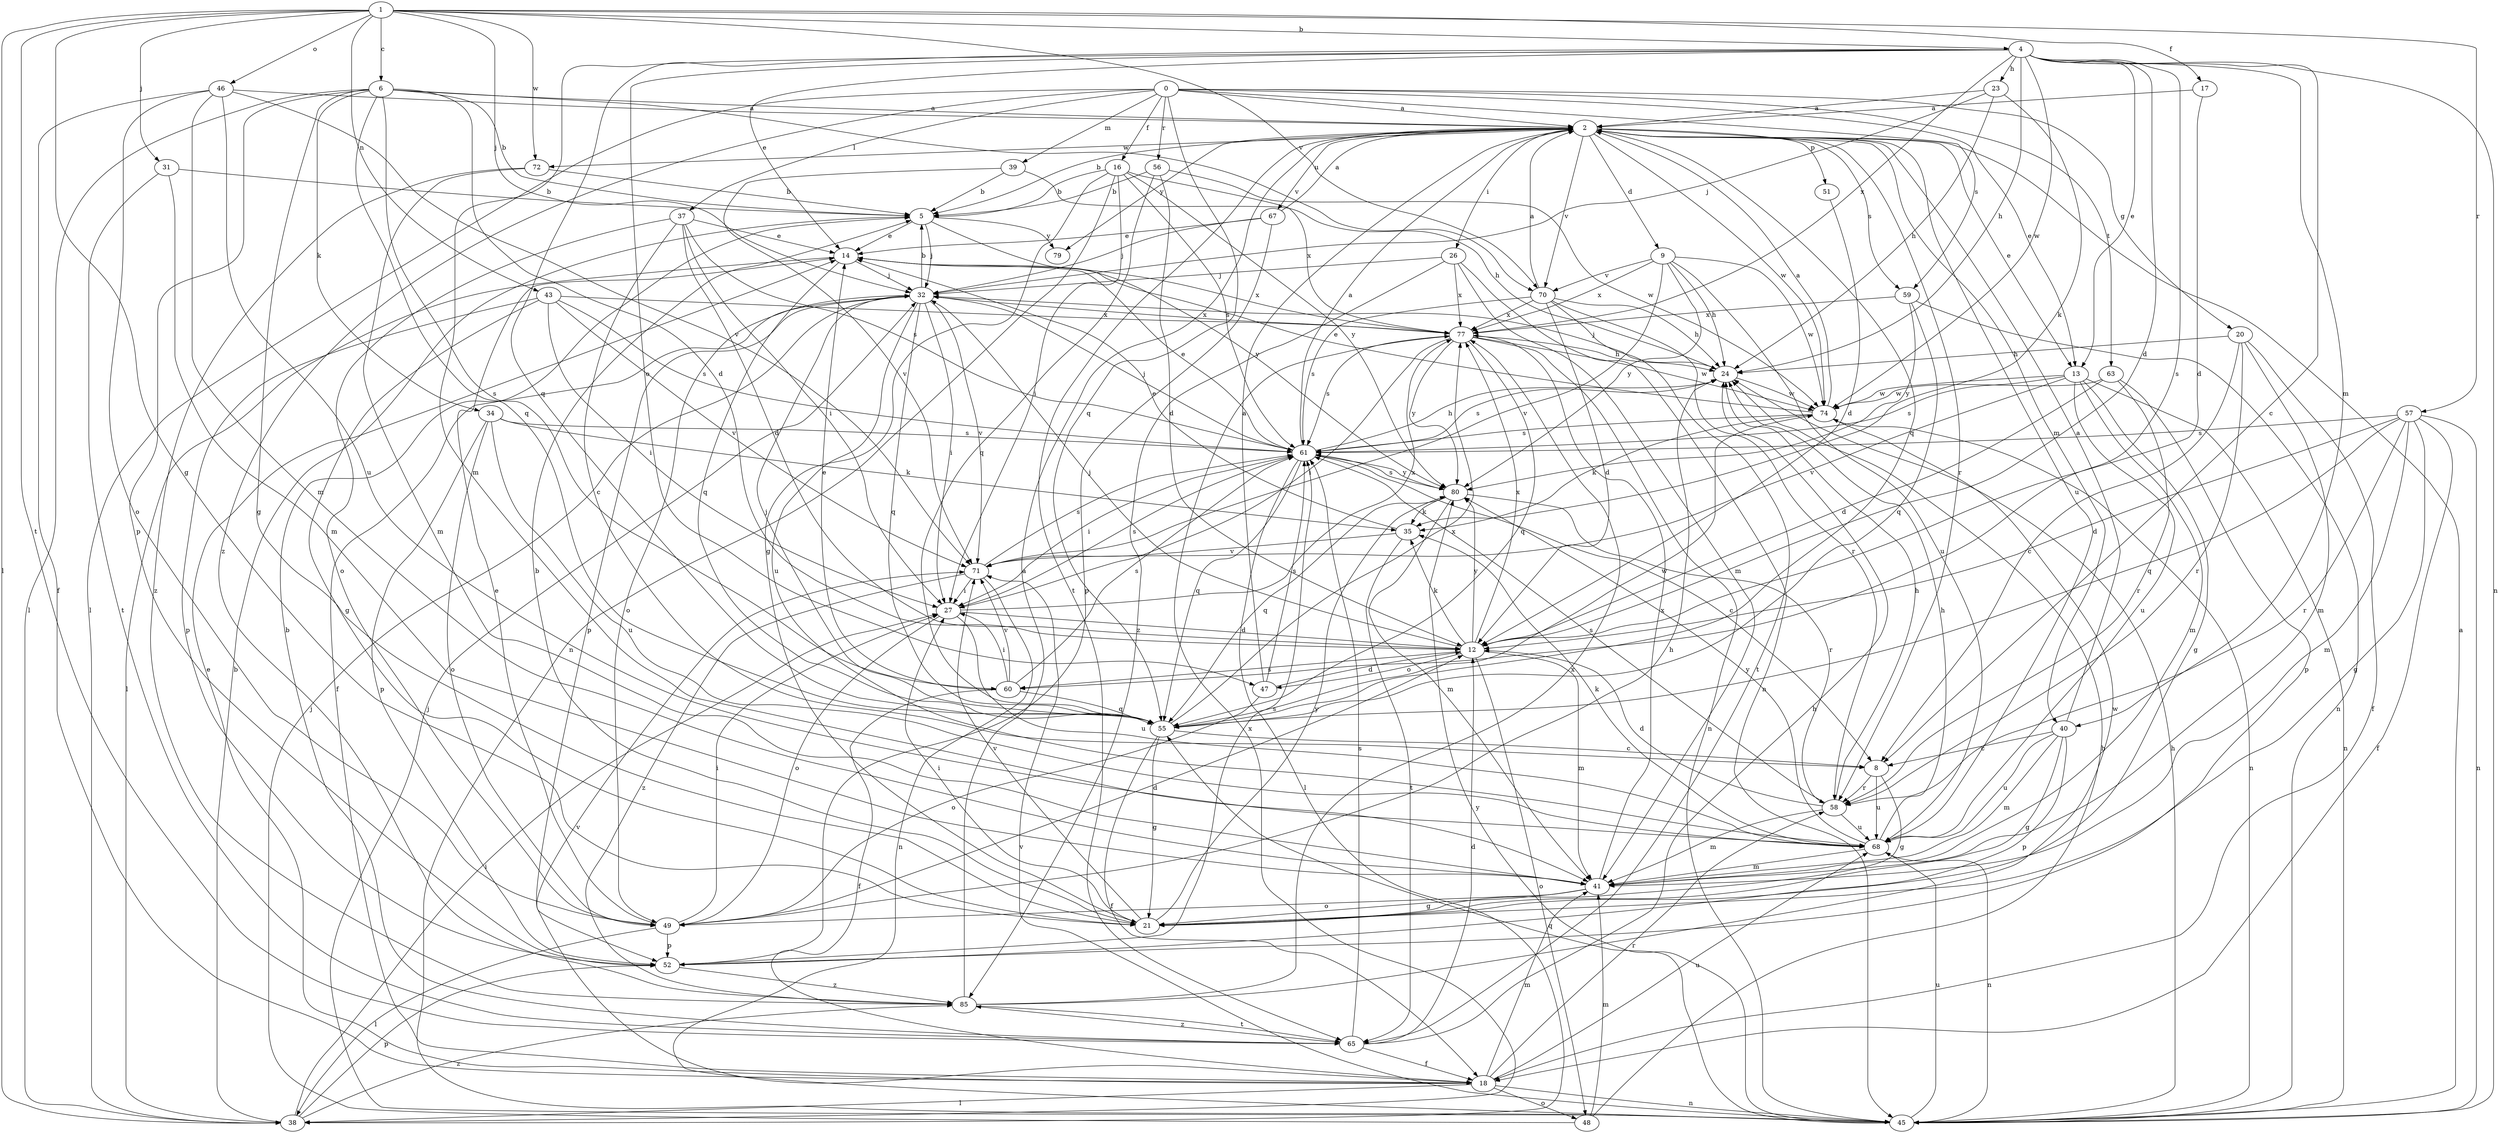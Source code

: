 strict digraph  {
0;
1;
2;
4;
5;
6;
8;
9;
12;
13;
14;
16;
17;
18;
20;
21;
23;
24;
26;
27;
31;
32;
34;
35;
37;
38;
39;
40;
41;
43;
45;
46;
47;
48;
49;
51;
52;
55;
56;
57;
58;
59;
60;
61;
63;
65;
67;
68;
70;
71;
72;
74;
77;
79;
80;
85;
0 -> 2  [label=a];
0 -> 13  [label=e];
0 -> 16  [label=f];
0 -> 20  [label=g];
0 -> 37  [label=l];
0 -> 38  [label=l];
0 -> 39  [label=m];
0 -> 55  [label=q];
0 -> 56  [label=r];
0 -> 59  [label=s];
0 -> 63  [label=t];
0 -> 85  [label=z];
1 -> 4  [label=b];
1 -> 6  [label=c];
1 -> 17  [label=f];
1 -> 21  [label=g];
1 -> 31  [label=j];
1 -> 32  [label=j];
1 -> 38  [label=l];
1 -> 43  [label=n];
1 -> 46  [label=o];
1 -> 57  [label=r];
1 -> 65  [label=t];
1 -> 70  [label=v];
1 -> 72  [label=w];
2 -> 5  [label=b];
2 -> 9  [label=d];
2 -> 13  [label=e];
2 -> 26  [label=i];
2 -> 40  [label=m];
2 -> 51  [label=p];
2 -> 55  [label=q];
2 -> 58  [label=r];
2 -> 59  [label=s];
2 -> 65  [label=t];
2 -> 67  [label=u];
2 -> 68  [label=u];
2 -> 70  [label=v];
2 -> 72  [label=w];
2 -> 74  [label=w];
2 -> 79  [label=y];
4 -> 8  [label=c];
4 -> 12  [label=d];
4 -> 13  [label=e];
4 -> 14  [label=e];
4 -> 23  [label=h];
4 -> 24  [label=h];
4 -> 40  [label=m];
4 -> 41  [label=m];
4 -> 45  [label=n];
4 -> 47  [label=o];
4 -> 55  [label=q];
4 -> 60  [label=s];
4 -> 74  [label=w];
4 -> 77  [label=x];
5 -> 14  [label=e];
5 -> 32  [label=j];
5 -> 79  [label=y];
5 -> 80  [label=y];
6 -> 2  [label=a];
6 -> 5  [label=b];
6 -> 12  [label=d];
6 -> 21  [label=g];
6 -> 34  [label=k];
6 -> 38  [label=l];
6 -> 52  [label=p];
6 -> 55  [label=q];
6 -> 60  [label=s];
6 -> 70  [label=v];
8 -> 21  [label=g];
8 -> 58  [label=r];
8 -> 68  [label=u];
9 -> 24  [label=h];
9 -> 68  [label=u];
9 -> 70  [label=v];
9 -> 71  [label=v];
9 -> 74  [label=w];
9 -> 77  [label=x];
9 -> 80  [label=y];
12 -> 32  [label=j];
12 -> 35  [label=k];
12 -> 41  [label=m];
12 -> 47  [label=o];
12 -> 48  [label=o];
12 -> 60  [label=s];
12 -> 77  [label=x];
12 -> 80  [label=y];
13 -> 21  [label=g];
13 -> 41  [label=m];
13 -> 45  [label=n];
13 -> 61  [label=s];
13 -> 68  [label=u];
13 -> 71  [label=v];
13 -> 74  [label=w];
14 -> 32  [label=j];
14 -> 38  [label=l];
14 -> 55  [label=q];
14 -> 77  [label=x];
16 -> 5  [label=b];
16 -> 21  [label=g];
16 -> 27  [label=i];
16 -> 45  [label=n];
16 -> 61  [label=s];
16 -> 77  [label=x];
16 -> 80  [label=y];
17 -> 2  [label=a];
17 -> 12  [label=d];
18 -> 14  [label=e];
18 -> 38  [label=l];
18 -> 41  [label=m];
18 -> 45  [label=n];
18 -> 48  [label=o];
18 -> 58  [label=r];
18 -> 68  [label=u];
18 -> 71  [label=v];
20 -> 8  [label=c];
20 -> 18  [label=f];
20 -> 24  [label=h];
20 -> 41  [label=m];
20 -> 58  [label=r];
21 -> 5  [label=b];
21 -> 27  [label=i];
21 -> 71  [label=v];
21 -> 80  [label=y];
23 -> 2  [label=a];
23 -> 24  [label=h];
23 -> 32  [label=j];
23 -> 35  [label=k];
24 -> 32  [label=j];
24 -> 61  [label=s];
24 -> 74  [label=w];
26 -> 32  [label=j];
26 -> 41  [label=m];
26 -> 45  [label=n];
26 -> 77  [label=x];
26 -> 85  [label=z];
27 -> 12  [label=d];
27 -> 49  [label=o];
27 -> 61  [label=s];
27 -> 68  [label=u];
27 -> 77  [label=x];
31 -> 5  [label=b];
31 -> 41  [label=m];
31 -> 65  [label=t];
32 -> 5  [label=b];
32 -> 18  [label=f];
32 -> 27  [label=i];
32 -> 49  [label=o];
32 -> 52  [label=p];
32 -> 55  [label=q];
32 -> 68  [label=u];
32 -> 71  [label=v];
32 -> 77  [label=x];
34 -> 35  [label=k];
34 -> 49  [label=o];
34 -> 52  [label=p];
34 -> 61  [label=s];
34 -> 68  [label=u];
35 -> 14  [label=e];
35 -> 65  [label=t];
35 -> 71  [label=v];
37 -> 8  [label=c];
37 -> 12  [label=d];
37 -> 14  [label=e];
37 -> 27  [label=i];
37 -> 49  [label=o];
37 -> 61  [label=s];
38 -> 5  [label=b];
38 -> 27  [label=i];
38 -> 52  [label=p];
38 -> 77  [label=x];
38 -> 85  [label=z];
39 -> 5  [label=b];
39 -> 24  [label=h];
39 -> 71  [label=v];
40 -> 2  [label=a];
40 -> 8  [label=c];
40 -> 21  [label=g];
40 -> 41  [label=m];
40 -> 52  [label=p];
40 -> 68  [label=u];
41 -> 21  [label=g];
41 -> 49  [label=o];
41 -> 77  [label=x];
43 -> 21  [label=g];
43 -> 27  [label=i];
43 -> 52  [label=p];
43 -> 61  [label=s];
43 -> 71  [label=v];
43 -> 77  [label=x];
45 -> 2  [label=a];
45 -> 24  [label=h];
45 -> 32  [label=j];
45 -> 55  [label=q];
45 -> 68  [label=u];
45 -> 71  [label=v];
45 -> 80  [label=y];
46 -> 2  [label=a];
46 -> 18  [label=f];
46 -> 41  [label=m];
46 -> 49  [label=o];
46 -> 68  [label=u];
46 -> 71  [label=v];
47 -> 2  [label=a];
47 -> 12  [label=d];
47 -> 49  [label=o];
47 -> 61  [label=s];
48 -> 24  [label=h];
48 -> 32  [label=j];
48 -> 41  [label=m];
49 -> 12  [label=d];
49 -> 14  [label=e];
49 -> 24  [label=h];
49 -> 27  [label=i];
49 -> 38  [label=l];
49 -> 52  [label=p];
51 -> 12  [label=d];
52 -> 61  [label=s];
52 -> 85  [label=z];
55 -> 8  [label=c];
55 -> 18  [label=f];
55 -> 21  [label=g];
55 -> 32  [label=j];
55 -> 74  [label=w];
55 -> 77  [label=x];
56 -> 5  [label=b];
56 -> 12  [label=d];
56 -> 55  [label=q];
56 -> 74  [label=w];
57 -> 12  [label=d];
57 -> 18  [label=f];
57 -> 21  [label=g];
57 -> 41  [label=m];
57 -> 45  [label=n];
57 -> 55  [label=q];
57 -> 58  [label=r];
57 -> 61  [label=s];
58 -> 12  [label=d];
58 -> 24  [label=h];
58 -> 41  [label=m];
58 -> 61  [label=s];
58 -> 68  [label=u];
59 -> 45  [label=n];
59 -> 55  [label=q];
59 -> 77  [label=x];
59 -> 80  [label=y];
60 -> 14  [label=e];
60 -> 18  [label=f];
60 -> 27  [label=i];
60 -> 55  [label=q];
60 -> 61  [label=s];
60 -> 71  [label=v];
61 -> 2  [label=a];
61 -> 8  [label=c];
61 -> 14  [label=e];
61 -> 24  [label=h];
61 -> 27  [label=i];
61 -> 32  [label=j];
61 -> 38  [label=l];
61 -> 55  [label=q];
61 -> 80  [label=y];
63 -> 12  [label=d];
63 -> 52  [label=p];
63 -> 58  [label=r];
63 -> 74  [label=w];
65 -> 5  [label=b];
65 -> 12  [label=d];
65 -> 18  [label=f];
65 -> 24  [label=h];
65 -> 61  [label=s];
65 -> 85  [label=z];
67 -> 2  [label=a];
67 -> 14  [label=e];
67 -> 32  [label=j];
67 -> 52  [label=p];
68 -> 24  [label=h];
68 -> 35  [label=k];
68 -> 41  [label=m];
68 -> 45  [label=n];
68 -> 80  [label=y];
70 -> 2  [label=a];
70 -> 12  [label=d];
70 -> 24  [label=h];
70 -> 58  [label=r];
70 -> 61  [label=s];
70 -> 65  [label=t];
70 -> 77  [label=x];
71 -> 27  [label=i];
71 -> 45  [label=n];
71 -> 61  [label=s];
71 -> 85  [label=z];
72 -> 5  [label=b];
72 -> 41  [label=m];
72 -> 85  [label=z];
74 -> 2  [label=a];
74 -> 14  [label=e];
74 -> 35  [label=k];
74 -> 45  [label=n];
74 -> 61  [label=s];
77 -> 24  [label=h];
77 -> 27  [label=i];
77 -> 45  [label=n];
77 -> 55  [label=q];
77 -> 61  [label=s];
77 -> 74  [label=w];
77 -> 80  [label=y];
80 -> 35  [label=k];
80 -> 41  [label=m];
80 -> 55  [label=q];
80 -> 58  [label=r];
80 -> 61  [label=s];
85 -> 2  [label=a];
85 -> 65  [label=t];
85 -> 74  [label=w];
85 -> 77  [label=x];
}
